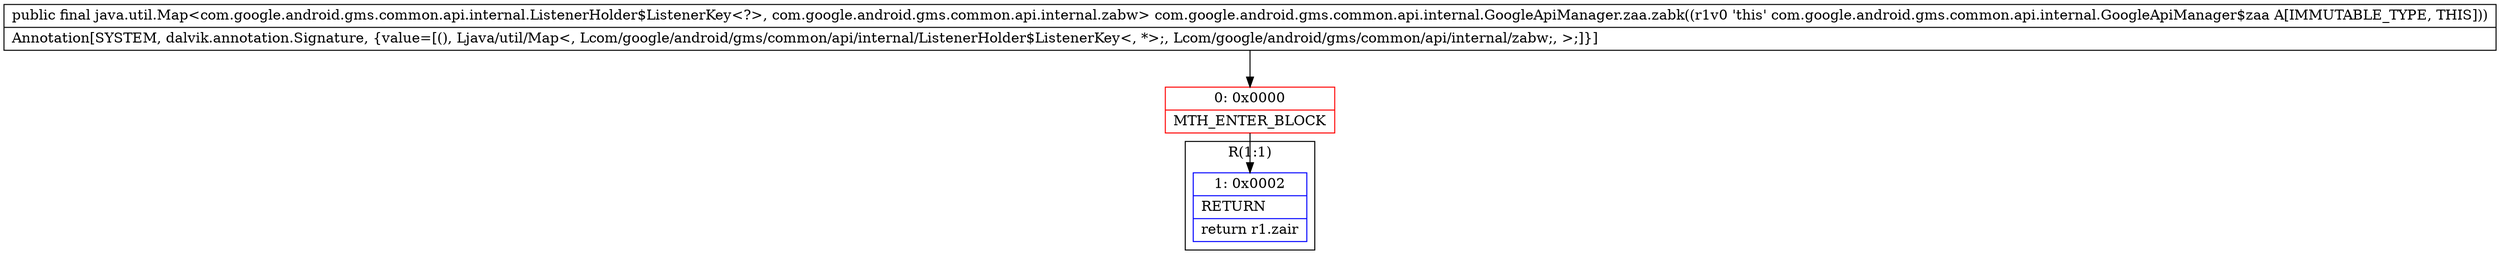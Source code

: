 digraph "CFG forcom.google.android.gms.common.api.internal.GoogleApiManager.zaa.zabk()Ljava\/util\/Map;" {
subgraph cluster_Region_208949928 {
label = "R(1:1)";
node [shape=record,color=blue];
Node_1 [shape=record,label="{1\:\ 0x0002|RETURN\l|return r1.zair\l}"];
}
Node_0 [shape=record,color=red,label="{0\:\ 0x0000|MTH_ENTER_BLOCK\l}"];
MethodNode[shape=record,label="{public final java.util.Map\<com.google.android.gms.common.api.internal.ListenerHolder$ListenerKey\<?\>, com.google.android.gms.common.api.internal.zabw\> com.google.android.gms.common.api.internal.GoogleApiManager.zaa.zabk((r1v0 'this' com.google.android.gms.common.api.internal.GoogleApiManager$zaa A[IMMUTABLE_TYPE, THIS]))  | Annotation[SYSTEM, dalvik.annotation.Signature, \{value=[(), Ljava\/util\/Map\<, Lcom\/google\/android\/gms\/common\/api\/internal\/ListenerHolder$ListenerKey\<, *\>;, Lcom\/google\/android\/gms\/common\/api\/internal\/zabw;, \>;]\}]\l}"];
MethodNode -> Node_0;
Node_0 -> Node_1;
}

